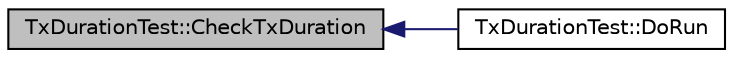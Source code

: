 digraph "TxDurationTest::CheckTxDuration"
{
  edge [fontname="Helvetica",fontsize="10",labelfontname="Helvetica",labelfontsize="10"];
  node [fontname="Helvetica",fontsize="10",shape=record];
  rankdir="LR";
  Node1 [label="TxDurationTest::CheckTxDuration",height=0.2,width=0.4,color="black", fillcolor="grey75", style="filled", fontcolor="black"];
  Node1 -> Node2 [dir="back",color="midnightblue",fontsize="10",style="solid"];
  Node2 [label="TxDurationTest::DoRun",height=0.2,width=0.4,color="black", fillcolor="white", style="filled",URL="$db/d12/classTxDurationTest.html#a92181289166e9577bebdbdb352169597",tooltip="Implementation to actually run this TestCase. "];
}
